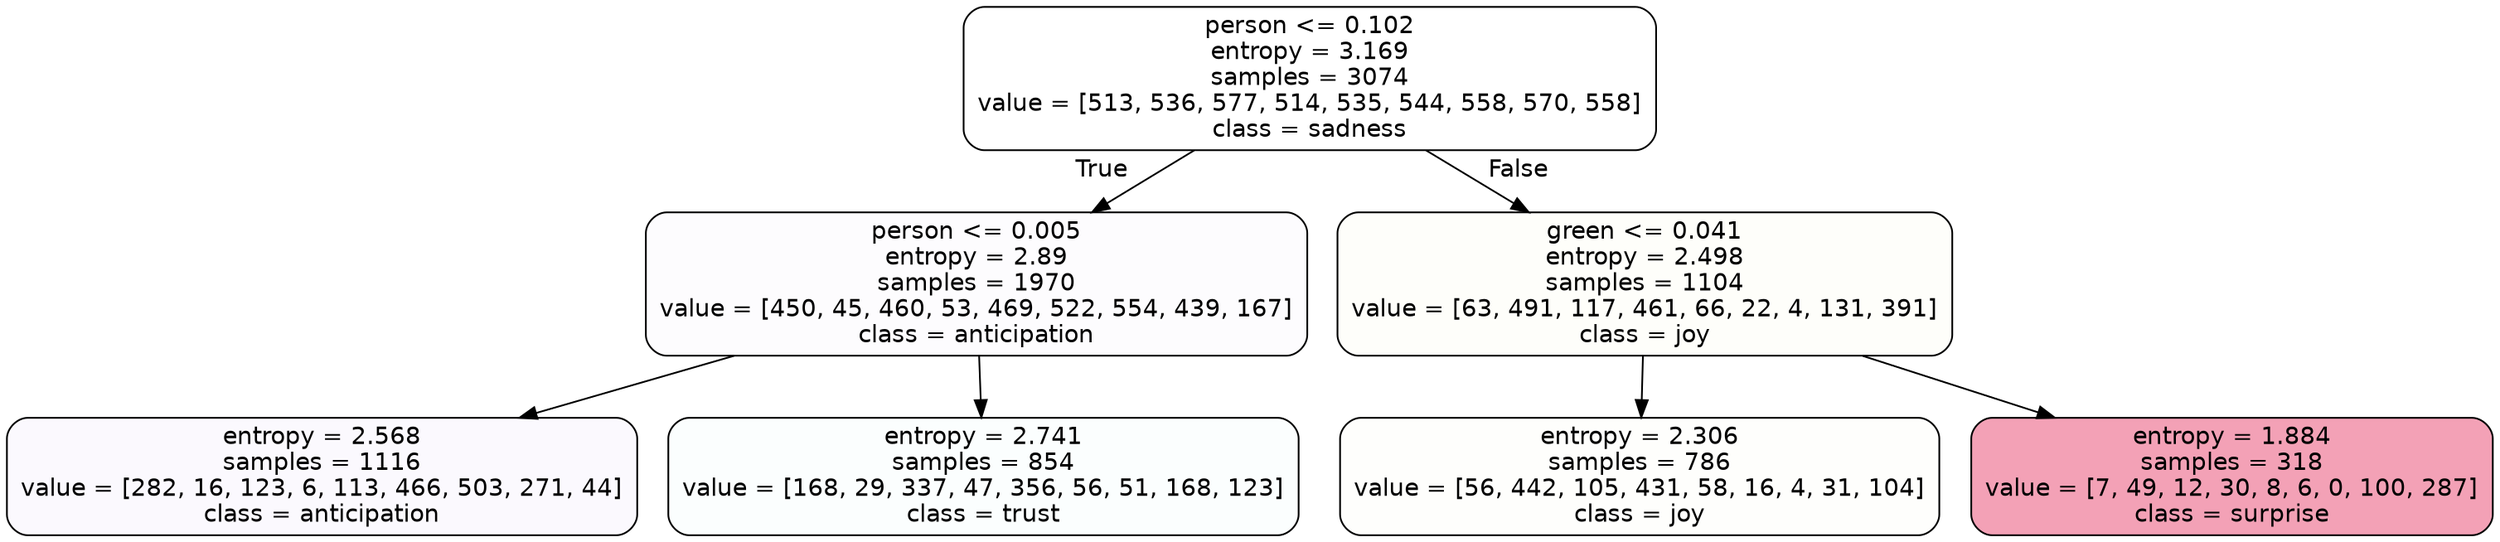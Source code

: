 digraph Tree {
node [shape=box, style="filled, rounded", color="black", fontname=helvetica] ;
edge [fontname=helvetica] ;
0 [label="person <= 0.102\nentropy = 3.169\nsamples = 3074\nvalue = [513, 536, 577, 514, 535, 544, 558, 570, 558]\nclass = sadness", fillcolor="#64e53900"] ;
1 [label="person <= 0.005\nentropy = 2.89\nsamples = 1970\nvalue = [450, 45, 460, 53, 469, 522, 554, 439, 167]\nclass = anticipation", fillcolor="#8139e503"] ;
0 -> 1 [labeldistance=2.5, labelangle=45, headlabel="True"] ;
2 [label="entropy = 2.568\nsamples = 1116\nvalue = [282, 16, 123, 6, 113, 466, 503, 271, 44]\nclass = anticipation", fillcolor="#8139e507"] ;
1 -> 2 ;
3 [label="entropy = 2.741\nsamples = 854\nvalue = [168, 29, 337, 47, 356, 56, 51, 168, 123]\nclass = trust", fillcolor="#39d7e505"] ;
1 -> 3 ;
4 [label="green <= 0.041\nentropy = 2.498\nsamples = 1104\nvalue = [63, 491, 117, 461, 66, 22, 4, 131, 391]\nclass = joy", fillcolor="#d7e53906"] ;
0 -> 4 [labeldistance=2.5, labelangle=-45, headlabel="False"] ;
5 [label="entropy = 2.306\nsamples = 786\nvalue = [56, 442, 105, 431, 58, 16, 4, 31, 104]\nclass = joy", fillcolor="#d7e53903"] ;
4 -> 5 ;
6 [label="entropy = 1.884\nsamples = 318\nvalue = [7, 49, 12, 30, 8, 6, 0, 100, 287]\nclass = surprise", fillcolor="#e5396478"] ;
4 -> 6 ;
}